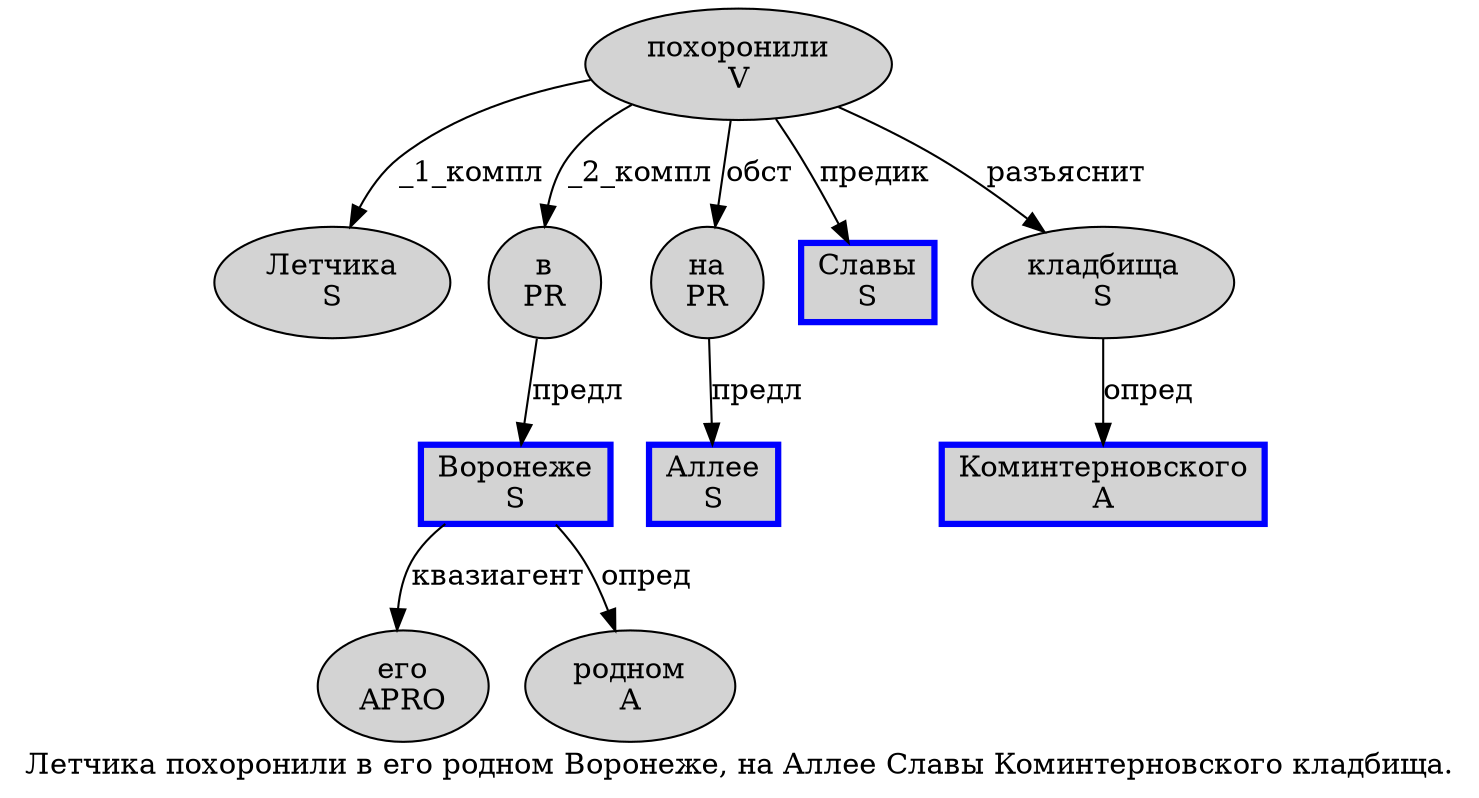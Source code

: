 digraph SENTENCE_76 {
	graph [label="Летчика похоронили в его родном Воронеже, на Аллее Славы Коминтерновского кладбища."]
	node [style=filled]
		0 [label="Летчика
S" color="" fillcolor=lightgray penwidth=1 shape=ellipse]
		1 [label="похоронили
V" color="" fillcolor=lightgray penwidth=1 shape=ellipse]
		2 [label="в
PR" color="" fillcolor=lightgray penwidth=1 shape=ellipse]
		3 [label="его
APRO" color="" fillcolor=lightgray penwidth=1 shape=ellipse]
		4 [label="родном
A" color="" fillcolor=lightgray penwidth=1 shape=ellipse]
		5 [label="Воронеже
S" color=blue fillcolor=lightgray penwidth=3 shape=box]
		7 [label="на
PR" color="" fillcolor=lightgray penwidth=1 shape=ellipse]
		8 [label="Аллее
S" color=blue fillcolor=lightgray penwidth=3 shape=box]
		9 [label="Славы
S" color=blue fillcolor=lightgray penwidth=3 shape=box]
		10 [label="Коминтерновского
A" color=blue fillcolor=lightgray penwidth=3 shape=box]
		11 [label="кладбища
S" color="" fillcolor=lightgray penwidth=1 shape=ellipse]
			2 -> 5 [label="предл"]
			1 -> 0 [label="_1_компл"]
			1 -> 2 [label="_2_компл"]
			1 -> 7 [label="обст"]
			1 -> 9 [label="предик"]
			1 -> 11 [label="разъяснит"]
			5 -> 3 [label="квазиагент"]
			5 -> 4 [label="опред"]
			7 -> 8 [label="предл"]
			11 -> 10 [label="опред"]
}